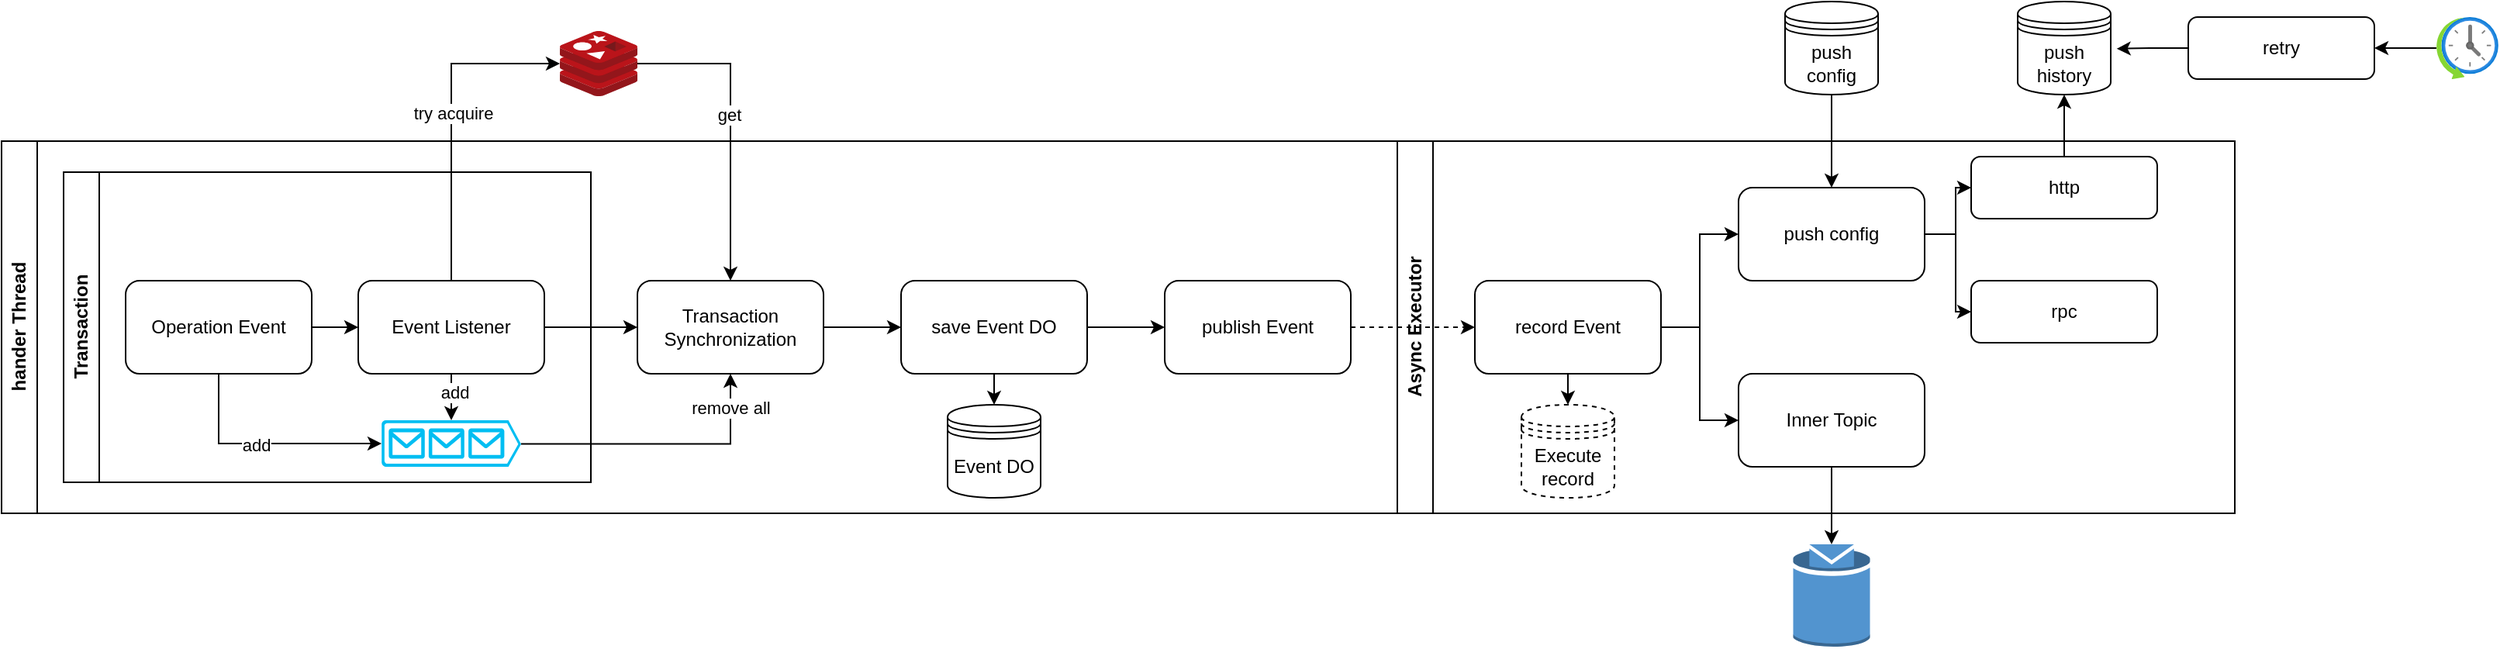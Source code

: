 <mxfile version="24.4.6" type="device">
  <diagram name="第 1 页" id="Qnv_LZRjzzhfJadKAWCt">
    <mxGraphModel dx="815" dy="434" grid="1" gridSize="10" guides="1" tooltips="1" connect="1" arrows="1" fold="1" page="1" pageScale="1" pageWidth="827" pageHeight="1169" math="0" shadow="0">
      <root>
        <mxCell id="0" />
        <mxCell id="1" parent="0" />
        <mxCell id="bV0JNKEDJwQm4JW78knz-1" value="hander Thread" style="swimlane;horizontal=0;whiteSpace=wrap;html=1;" vertex="1" parent="1">
          <mxGeometry x="90" y="130" width="900" height="240" as="geometry" />
        </mxCell>
        <mxCell id="bV0JNKEDJwQm4JW78knz-3" value="Transaction" style="swimlane;horizontal=0;whiteSpace=wrap;html=1;" vertex="1" parent="bV0JNKEDJwQm4JW78knz-1">
          <mxGeometry x="40" y="20" width="340" height="200" as="geometry" />
        </mxCell>
        <mxCell id="bV0JNKEDJwQm4JW78knz-15" style="edgeStyle=orthogonalEdgeStyle;rounded=0;orthogonalLoop=1;jettySize=auto;html=1;exitX=1;exitY=0.5;exitDx=0;exitDy=0;entryX=0;entryY=0.5;entryDx=0;entryDy=0;" edge="1" parent="bV0JNKEDJwQm4JW78knz-3" source="bV0JNKEDJwQm4JW78knz-9" target="bV0JNKEDJwQm4JW78knz-10">
          <mxGeometry relative="1" as="geometry" />
        </mxCell>
        <mxCell id="bV0JNKEDJwQm4JW78knz-9" value="Operation Event" style="rounded=1;whiteSpace=wrap;html=1;" vertex="1" parent="bV0JNKEDJwQm4JW78knz-3">
          <mxGeometry x="40" y="70" width="120" height="60" as="geometry" />
        </mxCell>
        <mxCell id="bV0JNKEDJwQm4JW78knz-10" value="Event Listener" style="rounded=1;whiteSpace=wrap;html=1;" vertex="1" parent="bV0JNKEDJwQm4JW78knz-3">
          <mxGeometry x="190" y="70" width="120" height="60" as="geometry" />
        </mxCell>
        <mxCell id="bV0JNKEDJwQm4JW78knz-11" value="" style="verticalLabelPosition=bottom;html=1;verticalAlign=top;align=center;strokeColor=none;fillColor=#00BEF2;shape=mxgraph.azure.queue_generic;pointerEvents=1;" vertex="1" parent="bV0JNKEDJwQm4JW78knz-3">
          <mxGeometry x="205" y="160" width="90" height="30" as="geometry" />
        </mxCell>
        <mxCell id="bV0JNKEDJwQm4JW78knz-17" style="edgeStyle=orthogonalEdgeStyle;rounded=0;orthogonalLoop=1;jettySize=auto;html=1;exitX=0.5;exitY=1;exitDx=0;exitDy=0;entryX=0;entryY=0.5;entryDx=0;entryDy=0;entryPerimeter=0;" edge="1" parent="bV0JNKEDJwQm4JW78knz-3" source="bV0JNKEDJwQm4JW78knz-9" target="bV0JNKEDJwQm4JW78knz-11">
          <mxGeometry relative="1" as="geometry" />
        </mxCell>
        <mxCell id="bV0JNKEDJwQm4JW78knz-20" value="add" style="edgeLabel;html=1;align=center;verticalAlign=middle;resizable=0;points=[];" vertex="1" connectable="0" parent="bV0JNKEDJwQm4JW78knz-17">
          <mxGeometry x="-0.084" y="-1" relative="1" as="geometry">
            <mxPoint as="offset" />
          </mxGeometry>
        </mxCell>
        <mxCell id="bV0JNKEDJwQm4JW78knz-18" style="edgeStyle=orthogonalEdgeStyle;rounded=0;orthogonalLoop=1;jettySize=auto;html=1;exitX=0.5;exitY=1;exitDx=0;exitDy=0;entryX=0.5;entryY=0;entryDx=0;entryDy=0;entryPerimeter=0;" edge="1" parent="bV0JNKEDJwQm4JW78knz-3" source="bV0JNKEDJwQm4JW78knz-10" target="bV0JNKEDJwQm4JW78knz-11">
          <mxGeometry relative="1" as="geometry" />
        </mxCell>
        <mxCell id="bV0JNKEDJwQm4JW78knz-21" value="add" style="edgeLabel;html=1;align=center;verticalAlign=middle;resizable=0;points=[];" vertex="1" connectable="0" parent="bV0JNKEDJwQm4JW78knz-18">
          <mxGeometry x="-0.2" y="2" relative="1" as="geometry">
            <mxPoint as="offset" />
          </mxGeometry>
        </mxCell>
        <mxCell id="bV0JNKEDJwQm4JW78knz-12" value="Transaction&lt;div&gt;Synchronization&lt;/div&gt;" style="rounded=1;whiteSpace=wrap;html=1;" vertex="1" parent="bV0JNKEDJwQm4JW78knz-1">
          <mxGeometry x="410" y="90" width="120" height="60" as="geometry" />
        </mxCell>
        <mxCell id="bV0JNKEDJwQm4JW78knz-16" style="edgeStyle=orthogonalEdgeStyle;rounded=0;orthogonalLoop=1;jettySize=auto;html=1;exitX=1;exitY=0.5;exitDx=0;exitDy=0;entryX=0;entryY=0.5;entryDx=0;entryDy=0;" edge="1" parent="bV0JNKEDJwQm4JW78knz-1" source="bV0JNKEDJwQm4JW78knz-10" target="bV0JNKEDJwQm4JW78knz-12">
          <mxGeometry relative="1" as="geometry" />
        </mxCell>
        <mxCell id="bV0JNKEDJwQm4JW78knz-19" style="edgeStyle=orthogonalEdgeStyle;rounded=0;orthogonalLoop=1;jettySize=auto;html=1;exitX=1;exitY=0.51;exitDx=0;exitDy=0;exitPerimeter=0;entryX=0.5;entryY=1;entryDx=0;entryDy=0;" edge="1" parent="bV0JNKEDJwQm4JW78knz-1" source="bV0JNKEDJwQm4JW78knz-11" target="bV0JNKEDJwQm4JW78knz-12">
          <mxGeometry relative="1" as="geometry" />
        </mxCell>
        <mxCell id="bV0JNKEDJwQm4JW78knz-22" value="remove all" style="edgeLabel;html=1;align=center;verticalAlign=middle;resizable=0;points=[];" vertex="1" connectable="0" parent="bV0JNKEDJwQm4JW78knz-19">
          <mxGeometry x="0.765" relative="1" as="geometry">
            <mxPoint as="offset" />
          </mxGeometry>
        </mxCell>
        <mxCell id="bV0JNKEDJwQm4JW78knz-32" value="" style="edgeStyle=orthogonalEdgeStyle;rounded=0;orthogonalLoop=1;jettySize=auto;html=1;" edge="1" parent="bV0JNKEDJwQm4JW78knz-1" source="bV0JNKEDJwQm4JW78knz-28" target="bV0JNKEDJwQm4JW78knz-31">
          <mxGeometry relative="1" as="geometry" />
        </mxCell>
        <mxCell id="bV0JNKEDJwQm4JW78knz-28" value="save Event DO" style="whiteSpace=wrap;html=1;rounded=1;" vertex="1" parent="bV0JNKEDJwQm4JW78knz-1">
          <mxGeometry x="580" y="90" width="120" height="60" as="geometry" />
        </mxCell>
        <mxCell id="bV0JNKEDJwQm4JW78knz-29" value="" style="edgeStyle=orthogonalEdgeStyle;rounded=0;orthogonalLoop=1;jettySize=auto;html=1;" edge="1" parent="bV0JNKEDJwQm4JW78knz-1" source="bV0JNKEDJwQm4JW78knz-12" target="bV0JNKEDJwQm4JW78knz-28">
          <mxGeometry relative="1" as="geometry" />
        </mxCell>
        <mxCell id="bV0JNKEDJwQm4JW78knz-31" value="publish Event" style="whiteSpace=wrap;html=1;rounded=1;" vertex="1" parent="bV0JNKEDJwQm4JW78knz-1">
          <mxGeometry x="750" y="90" width="120" height="60" as="geometry" />
        </mxCell>
        <mxCell id="bV0JNKEDJwQm4JW78knz-5" value="Event DO" style="shape=datastore;whiteSpace=wrap;html=1;" vertex="1" parent="bV0JNKEDJwQm4JW78knz-1">
          <mxGeometry x="610" y="170" width="60" height="60" as="geometry" />
        </mxCell>
        <mxCell id="bV0JNKEDJwQm4JW78knz-30" style="edgeStyle=orthogonalEdgeStyle;rounded=0;orthogonalLoop=1;jettySize=auto;html=1;exitX=0.5;exitY=1;exitDx=0;exitDy=0;entryX=0.5;entryY=0;entryDx=0;entryDy=0;" edge="1" parent="bV0JNKEDJwQm4JW78knz-1" source="bV0JNKEDJwQm4JW78knz-28" target="bV0JNKEDJwQm4JW78knz-5">
          <mxGeometry relative="1" as="geometry" />
        </mxCell>
        <mxCell id="bV0JNKEDJwQm4JW78knz-2" value="Async Executor" style="swimlane;horizontal=0;whiteSpace=wrap;html=1;" vertex="1" parent="1">
          <mxGeometry x="990" y="130" width="540" height="240" as="geometry" />
        </mxCell>
        <mxCell id="bV0JNKEDJwQm4JW78knz-34" style="edgeStyle=orthogonalEdgeStyle;rounded=0;orthogonalLoop=1;jettySize=auto;html=1;exitX=0.5;exitY=1;exitDx=0;exitDy=0;entryX=0.5;entryY=0;entryDx=0;entryDy=0;" edge="1" parent="bV0JNKEDJwQm4JW78knz-2" source="bV0JNKEDJwQm4JW78knz-13" target="bV0JNKEDJwQm4JW78knz-6">
          <mxGeometry relative="1" as="geometry" />
        </mxCell>
        <mxCell id="bV0JNKEDJwQm4JW78knz-36" value="" style="edgeStyle=orthogonalEdgeStyle;rounded=0;orthogonalLoop=1;jettySize=auto;html=1;" edge="1" parent="bV0JNKEDJwQm4JW78knz-2" source="bV0JNKEDJwQm4JW78knz-13" target="bV0JNKEDJwQm4JW78knz-35">
          <mxGeometry relative="1" as="geometry" />
        </mxCell>
        <mxCell id="bV0JNKEDJwQm4JW78knz-50" style="edgeStyle=orthogonalEdgeStyle;rounded=0;orthogonalLoop=1;jettySize=auto;html=1;entryX=0;entryY=0.5;entryDx=0;entryDy=0;" edge="1" parent="bV0JNKEDJwQm4JW78knz-2" source="bV0JNKEDJwQm4JW78knz-13" target="bV0JNKEDJwQm4JW78knz-49">
          <mxGeometry relative="1" as="geometry" />
        </mxCell>
        <mxCell id="bV0JNKEDJwQm4JW78knz-13" value="record Event" style="rounded=1;whiteSpace=wrap;html=1;" vertex="1" parent="bV0JNKEDJwQm4JW78knz-2">
          <mxGeometry x="50" y="90" width="120" height="60" as="geometry" />
        </mxCell>
        <mxCell id="bV0JNKEDJwQm4JW78knz-6" value="Execute&lt;br&gt;record" style="shape=datastore;whiteSpace=wrap;html=1;dashed=1;" vertex="1" parent="bV0JNKEDJwQm4JW78knz-2">
          <mxGeometry x="80" y="170" width="60" height="60" as="geometry" />
        </mxCell>
        <mxCell id="bV0JNKEDJwQm4JW78knz-35" value="Inner Topic" style="whiteSpace=wrap;html=1;rounded=1;" vertex="1" parent="bV0JNKEDJwQm4JW78knz-2">
          <mxGeometry x="220" y="150" width="120" height="60" as="geometry" />
        </mxCell>
        <mxCell id="bV0JNKEDJwQm4JW78knz-56" style="edgeStyle=orthogonalEdgeStyle;rounded=0;orthogonalLoop=1;jettySize=auto;html=1;exitX=1;exitY=0.5;exitDx=0;exitDy=0;entryX=0;entryY=0.5;entryDx=0;entryDy=0;" edge="1" parent="bV0JNKEDJwQm4JW78knz-2" source="bV0JNKEDJwQm4JW78knz-49" target="bV0JNKEDJwQm4JW78knz-55">
          <mxGeometry relative="1" as="geometry" />
        </mxCell>
        <mxCell id="bV0JNKEDJwQm4JW78knz-57" style="edgeStyle=orthogonalEdgeStyle;rounded=0;orthogonalLoop=1;jettySize=auto;html=1;exitX=1;exitY=0.5;exitDx=0;exitDy=0;entryX=0;entryY=0.5;entryDx=0;entryDy=0;" edge="1" parent="bV0JNKEDJwQm4JW78knz-2" source="bV0JNKEDJwQm4JW78knz-49" target="bV0JNKEDJwQm4JW78knz-54">
          <mxGeometry relative="1" as="geometry" />
        </mxCell>
        <mxCell id="bV0JNKEDJwQm4JW78knz-49" value="push config" style="whiteSpace=wrap;html=1;rounded=1;" vertex="1" parent="bV0JNKEDJwQm4JW78knz-2">
          <mxGeometry x="220" y="30" width="120" height="60" as="geometry" />
        </mxCell>
        <mxCell id="bV0JNKEDJwQm4JW78knz-54" value="rpc" style="whiteSpace=wrap;html=1;rounded=1;" vertex="1" parent="bV0JNKEDJwQm4JW78knz-2">
          <mxGeometry x="370" y="90" width="120" height="40" as="geometry" />
        </mxCell>
        <mxCell id="bV0JNKEDJwQm4JW78knz-55" value="http" style="whiteSpace=wrap;html=1;rounded=1;" vertex="1" parent="bV0JNKEDJwQm4JW78knz-2">
          <mxGeometry x="370" y="10" width="120" height="40" as="geometry" />
        </mxCell>
        <mxCell id="bV0JNKEDJwQm4JW78knz-24" style="edgeStyle=orthogonalEdgeStyle;rounded=0;orthogonalLoop=1;jettySize=auto;html=1;entryX=0.5;entryY=0;entryDx=0;entryDy=0;" edge="1" parent="1" source="bV0JNKEDJwQm4JW78knz-4" target="bV0JNKEDJwQm4JW78knz-12">
          <mxGeometry relative="1" as="geometry">
            <Array as="points">
              <mxPoint x="560" y="80" />
            </Array>
          </mxGeometry>
        </mxCell>
        <mxCell id="bV0JNKEDJwQm4JW78knz-27" value="get" style="edgeLabel;html=1;align=center;verticalAlign=middle;resizable=0;points=[];" vertex="1" connectable="0" parent="bV0JNKEDJwQm4JW78knz-24">
          <mxGeometry x="-0.072" y="-1" relative="1" as="geometry">
            <mxPoint as="offset" />
          </mxGeometry>
        </mxCell>
        <mxCell id="bV0JNKEDJwQm4JW78knz-4" value="" style="image;sketch=0;aspect=fixed;html=1;points=[];align=center;fontSize=12;image=img/lib/mscae/Cache_Redis_Product.svg;" vertex="1" parent="1">
          <mxGeometry x="450" y="59" width="50" height="42" as="geometry" />
        </mxCell>
        <mxCell id="bV0JNKEDJwQm4JW78knz-23" style="edgeStyle=orthogonalEdgeStyle;rounded=0;orthogonalLoop=1;jettySize=auto;html=1;exitX=0.5;exitY=0;exitDx=0;exitDy=0;" edge="1" parent="1" source="bV0JNKEDJwQm4JW78knz-10" target="bV0JNKEDJwQm4JW78knz-4">
          <mxGeometry relative="1" as="geometry">
            <Array as="points">
              <mxPoint x="380" y="80" />
            </Array>
          </mxGeometry>
        </mxCell>
        <mxCell id="bV0JNKEDJwQm4JW78knz-25" value="try acquire" style="edgeLabel;html=1;align=center;verticalAlign=middle;resizable=0;points=[];" vertex="1" connectable="0" parent="bV0JNKEDJwQm4JW78knz-23">
          <mxGeometry x="0.029" y="-1" relative="1" as="geometry">
            <mxPoint as="offset" />
          </mxGeometry>
        </mxCell>
        <mxCell id="bV0JNKEDJwQm4JW78knz-33" style="edgeStyle=orthogonalEdgeStyle;rounded=0;orthogonalLoop=1;jettySize=auto;html=1;exitX=1;exitY=0.5;exitDx=0;exitDy=0;dashed=1;" edge="1" parent="1" source="bV0JNKEDJwQm4JW78knz-31" target="bV0JNKEDJwQm4JW78knz-13">
          <mxGeometry relative="1" as="geometry" />
        </mxCell>
        <mxCell id="bV0JNKEDJwQm4JW78knz-37" value="" style="outlineConnect=0;dashed=0;verticalLabelPosition=bottom;verticalAlign=top;align=center;html=1;shape=mxgraph.aws3.topic;fillColor=#5294CF;gradientColor=none;" vertex="1" parent="1">
          <mxGeometry x="1245.25" y="390" width="49.5" height="66" as="geometry" />
        </mxCell>
        <mxCell id="bV0JNKEDJwQm4JW78knz-38" style="edgeStyle=orthogonalEdgeStyle;rounded=0;orthogonalLoop=1;jettySize=auto;html=1;exitX=0.5;exitY=1;exitDx=0;exitDy=0;entryX=0.5;entryY=0;entryDx=0;entryDy=0;entryPerimeter=0;" edge="1" parent="1" source="bV0JNKEDJwQm4JW78knz-35" target="bV0JNKEDJwQm4JW78knz-37">
          <mxGeometry relative="1" as="geometry" />
        </mxCell>
        <mxCell id="bV0JNKEDJwQm4JW78knz-51" style="edgeStyle=orthogonalEdgeStyle;rounded=0;orthogonalLoop=1;jettySize=auto;html=1;entryX=0.5;entryY=0;entryDx=0;entryDy=0;" edge="1" parent="1" source="bV0JNKEDJwQm4JW78knz-7" target="bV0JNKEDJwQm4JW78knz-49">
          <mxGeometry relative="1" as="geometry" />
        </mxCell>
        <mxCell id="bV0JNKEDJwQm4JW78knz-7" value="push&lt;div&gt;config&lt;/div&gt;" style="shape=datastore;whiteSpace=wrap;html=1;" vertex="1" parent="1">
          <mxGeometry x="1240" y="40" width="60" height="60" as="geometry" />
        </mxCell>
        <mxCell id="bV0JNKEDJwQm4JW78knz-8" value="push&lt;div&gt;history&lt;/div&gt;" style="shape=datastore;whiteSpace=wrap;html=1;" vertex="1" parent="1">
          <mxGeometry x="1390" y="40" width="60" height="60" as="geometry" />
        </mxCell>
        <mxCell id="bV0JNKEDJwQm4JW78knz-59" style="edgeStyle=orthogonalEdgeStyle;rounded=0;orthogonalLoop=1;jettySize=auto;html=1;exitX=0.5;exitY=0;exitDx=0;exitDy=0;entryX=0.5;entryY=1;entryDx=0;entryDy=0;" edge="1" parent="1" source="bV0JNKEDJwQm4JW78knz-55" target="bV0JNKEDJwQm4JW78knz-8">
          <mxGeometry relative="1" as="geometry" />
        </mxCell>
        <mxCell id="bV0JNKEDJwQm4JW78knz-66" style="edgeStyle=orthogonalEdgeStyle;rounded=0;orthogonalLoop=1;jettySize=auto;html=1;entryX=1;entryY=0.5;entryDx=0;entryDy=0;" edge="1" parent="1" source="bV0JNKEDJwQm4JW78knz-60" target="bV0JNKEDJwQm4JW78knz-65">
          <mxGeometry relative="1" as="geometry" />
        </mxCell>
        <mxCell id="bV0JNKEDJwQm4JW78knz-60" value="" style="image;aspect=fixed;html=1;points=[];align=center;fontSize=12;image=img/lib/azure2/general/Scheduler.svg;" vertex="1" parent="1">
          <mxGeometry x="1660" y="50" width="40" height="40" as="geometry" />
        </mxCell>
        <mxCell id="bV0JNKEDJwQm4JW78knz-65" value="retry" style="whiteSpace=wrap;html=1;rounded=1;" vertex="1" parent="1">
          <mxGeometry x="1500" y="50" width="120" height="40" as="geometry" />
        </mxCell>
        <mxCell id="bV0JNKEDJwQm4JW78knz-67" style="edgeStyle=orthogonalEdgeStyle;rounded=0;orthogonalLoop=1;jettySize=auto;html=1;entryX=1.064;entryY=0.507;entryDx=0;entryDy=0;entryPerimeter=0;" edge="1" parent="1" source="bV0JNKEDJwQm4JW78knz-65" target="bV0JNKEDJwQm4JW78knz-8">
          <mxGeometry relative="1" as="geometry" />
        </mxCell>
      </root>
    </mxGraphModel>
  </diagram>
</mxfile>
